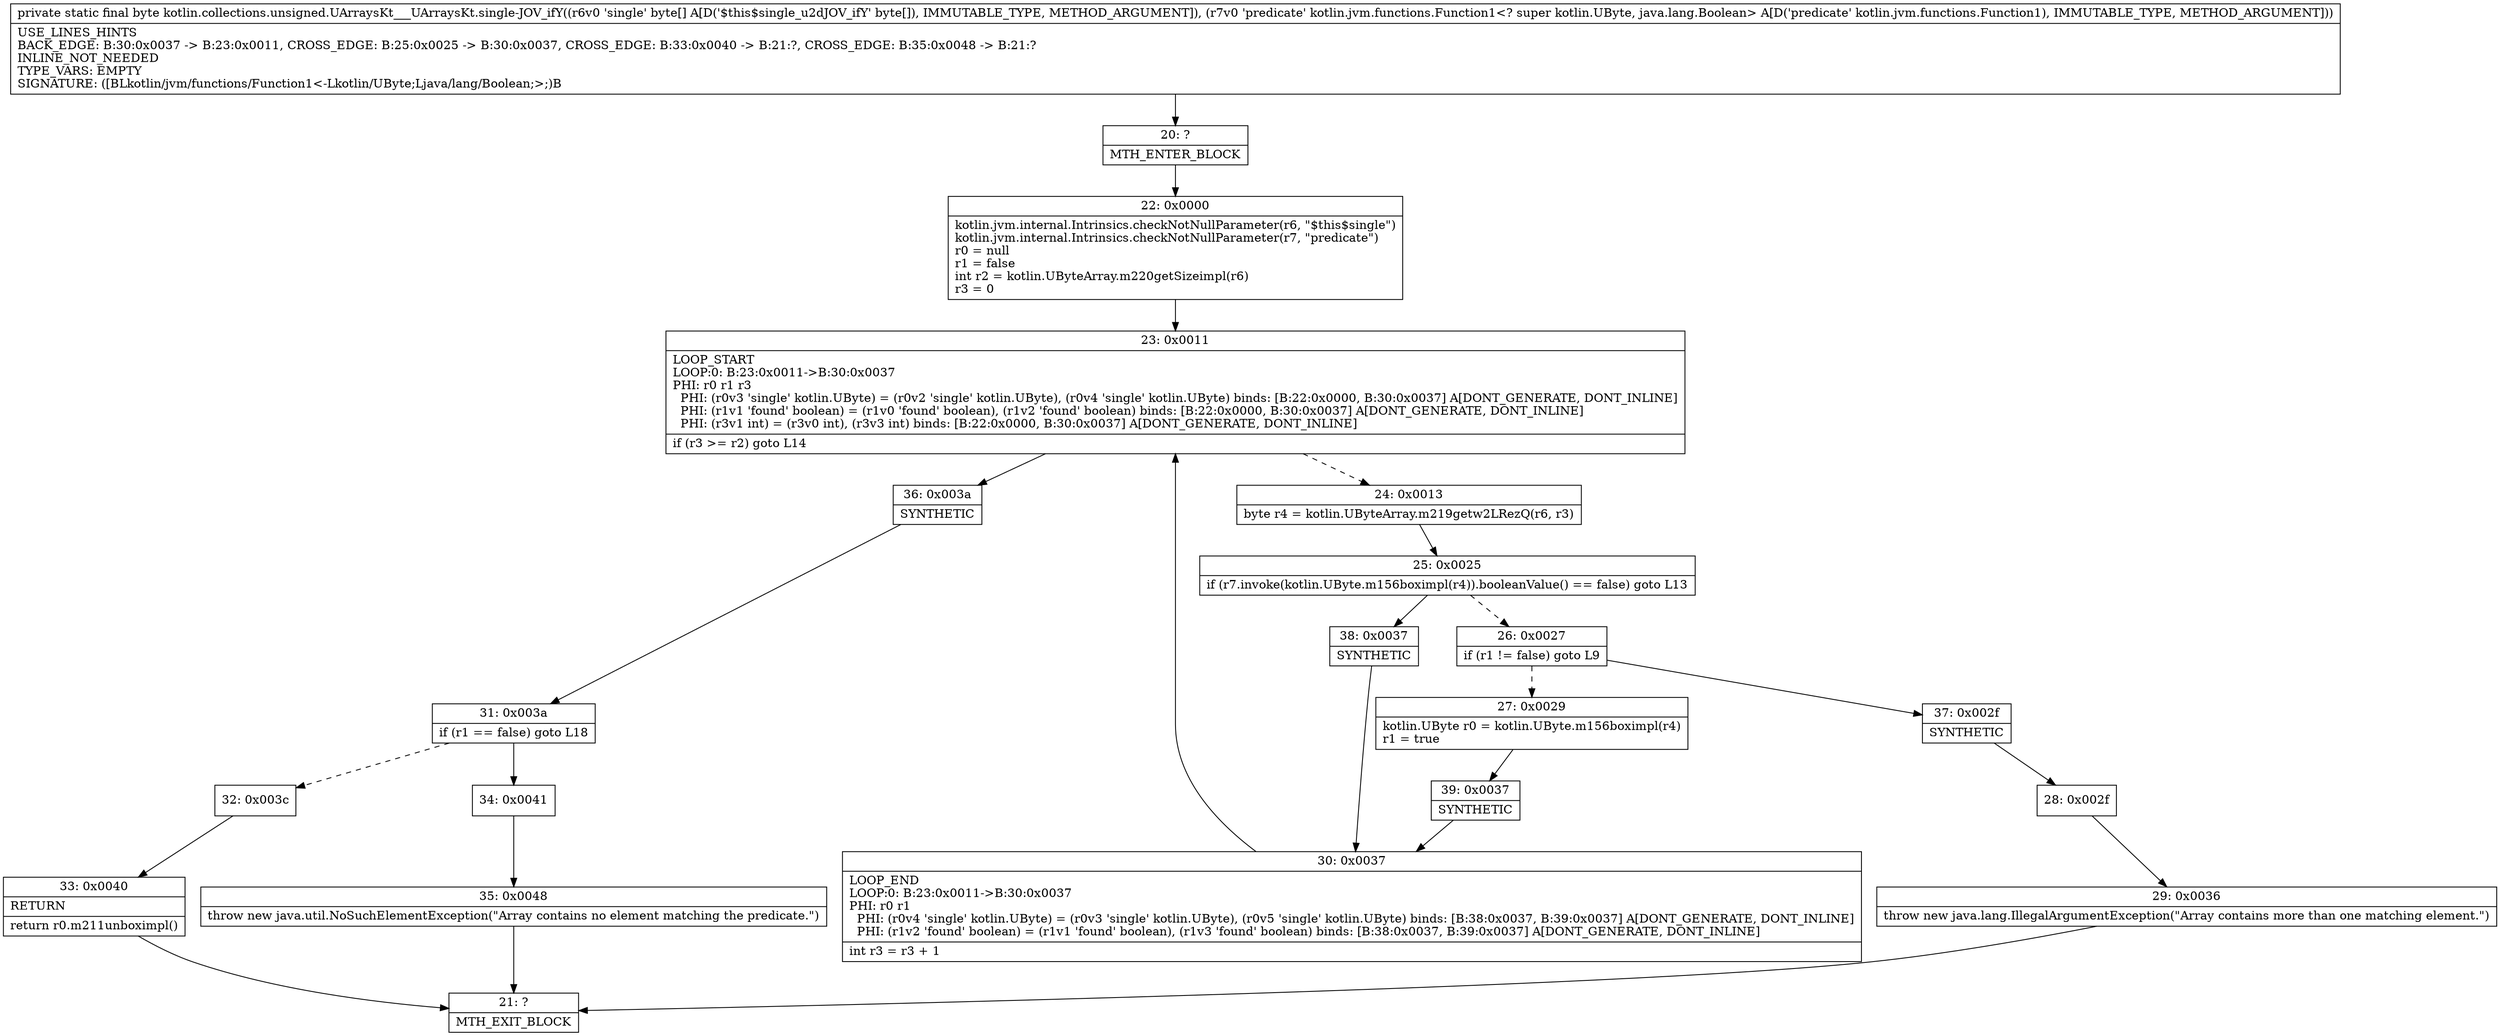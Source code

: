 digraph "CFG forkotlin.collections.unsigned.UArraysKt___UArraysKt.single\-JOV_ifY([BLkotlin\/jvm\/functions\/Function1;)B" {
Node_20 [shape=record,label="{20\:\ ?|MTH_ENTER_BLOCK\l}"];
Node_22 [shape=record,label="{22\:\ 0x0000|kotlin.jvm.internal.Intrinsics.checkNotNullParameter(r6, \"$this$single\")\lkotlin.jvm.internal.Intrinsics.checkNotNullParameter(r7, \"predicate\")\lr0 = null\lr1 = false\lint r2 = kotlin.UByteArray.m220getSizeimpl(r6)\lr3 = 0\l}"];
Node_23 [shape=record,label="{23\:\ 0x0011|LOOP_START\lLOOP:0: B:23:0x0011\-\>B:30:0x0037\lPHI: r0 r1 r3 \l  PHI: (r0v3 'single' kotlin.UByte) = (r0v2 'single' kotlin.UByte), (r0v4 'single' kotlin.UByte) binds: [B:22:0x0000, B:30:0x0037] A[DONT_GENERATE, DONT_INLINE]\l  PHI: (r1v1 'found' boolean) = (r1v0 'found' boolean), (r1v2 'found' boolean) binds: [B:22:0x0000, B:30:0x0037] A[DONT_GENERATE, DONT_INLINE]\l  PHI: (r3v1 int) = (r3v0 int), (r3v3 int) binds: [B:22:0x0000, B:30:0x0037] A[DONT_GENERATE, DONT_INLINE]\l|if (r3 \>= r2) goto L14\l}"];
Node_24 [shape=record,label="{24\:\ 0x0013|byte r4 = kotlin.UByteArray.m219getw2LRezQ(r6, r3)\l}"];
Node_25 [shape=record,label="{25\:\ 0x0025|if (r7.invoke(kotlin.UByte.m156boximpl(r4)).booleanValue() == false) goto L13\l}"];
Node_26 [shape=record,label="{26\:\ 0x0027|if (r1 != false) goto L9\l}"];
Node_27 [shape=record,label="{27\:\ 0x0029|kotlin.UByte r0 = kotlin.UByte.m156boximpl(r4)\lr1 = true\l}"];
Node_39 [shape=record,label="{39\:\ 0x0037|SYNTHETIC\l}"];
Node_30 [shape=record,label="{30\:\ 0x0037|LOOP_END\lLOOP:0: B:23:0x0011\-\>B:30:0x0037\lPHI: r0 r1 \l  PHI: (r0v4 'single' kotlin.UByte) = (r0v3 'single' kotlin.UByte), (r0v5 'single' kotlin.UByte) binds: [B:38:0x0037, B:39:0x0037] A[DONT_GENERATE, DONT_INLINE]\l  PHI: (r1v2 'found' boolean) = (r1v1 'found' boolean), (r1v3 'found' boolean) binds: [B:38:0x0037, B:39:0x0037] A[DONT_GENERATE, DONT_INLINE]\l|int r3 = r3 + 1\l}"];
Node_37 [shape=record,label="{37\:\ 0x002f|SYNTHETIC\l}"];
Node_28 [shape=record,label="{28\:\ 0x002f}"];
Node_29 [shape=record,label="{29\:\ 0x0036|throw new java.lang.IllegalArgumentException(\"Array contains more than one matching element.\")\l}"];
Node_21 [shape=record,label="{21\:\ ?|MTH_EXIT_BLOCK\l}"];
Node_38 [shape=record,label="{38\:\ 0x0037|SYNTHETIC\l}"];
Node_36 [shape=record,label="{36\:\ 0x003a|SYNTHETIC\l}"];
Node_31 [shape=record,label="{31\:\ 0x003a|if (r1 == false) goto L18\l}"];
Node_32 [shape=record,label="{32\:\ 0x003c}"];
Node_33 [shape=record,label="{33\:\ 0x0040|RETURN\l|return r0.m211unboximpl()\l}"];
Node_34 [shape=record,label="{34\:\ 0x0041}"];
Node_35 [shape=record,label="{35\:\ 0x0048|throw new java.util.NoSuchElementException(\"Array contains no element matching the predicate.\")\l}"];
MethodNode[shape=record,label="{private static final byte kotlin.collections.unsigned.UArraysKt___UArraysKt.single\-JOV_ifY((r6v0 'single' byte[] A[D('$this$single_u2dJOV_ifY' byte[]), IMMUTABLE_TYPE, METHOD_ARGUMENT]), (r7v0 'predicate' kotlin.jvm.functions.Function1\<? super kotlin.UByte, java.lang.Boolean\> A[D('predicate' kotlin.jvm.functions.Function1), IMMUTABLE_TYPE, METHOD_ARGUMENT]))  | USE_LINES_HINTS\lBACK_EDGE: B:30:0x0037 \-\> B:23:0x0011, CROSS_EDGE: B:25:0x0025 \-\> B:30:0x0037, CROSS_EDGE: B:33:0x0040 \-\> B:21:?, CROSS_EDGE: B:35:0x0048 \-\> B:21:?\lINLINE_NOT_NEEDED\lTYPE_VARS: EMPTY\lSIGNATURE: ([BLkotlin\/jvm\/functions\/Function1\<\-Lkotlin\/UByte;Ljava\/lang\/Boolean;\>;)B\l}"];
MethodNode -> Node_20;Node_20 -> Node_22;
Node_22 -> Node_23;
Node_23 -> Node_24[style=dashed];
Node_23 -> Node_36;
Node_24 -> Node_25;
Node_25 -> Node_26[style=dashed];
Node_25 -> Node_38;
Node_26 -> Node_27[style=dashed];
Node_26 -> Node_37;
Node_27 -> Node_39;
Node_39 -> Node_30;
Node_30 -> Node_23;
Node_37 -> Node_28;
Node_28 -> Node_29;
Node_29 -> Node_21;
Node_38 -> Node_30;
Node_36 -> Node_31;
Node_31 -> Node_32[style=dashed];
Node_31 -> Node_34;
Node_32 -> Node_33;
Node_33 -> Node_21;
Node_34 -> Node_35;
Node_35 -> Node_21;
}

